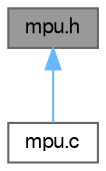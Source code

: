 digraph "mpu.h"
{
 // LATEX_PDF_SIZE
  bgcolor="transparent";
  edge [fontname=FreeSans,fontsize=10,labelfontname=FreeSans,labelfontsize=10];
  node [fontname=FreeSans,fontsize=10,shape=box,height=0.2,width=0.4];
  Node1 [label="mpu.h",height=0.2,width=0.4,color="gray40", fillcolor="grey60", style="filled", fontcolor="black",tooltip="SAMV70/SAMV71/SAME70/SAMS70-XULTRA board mpu config."];
  Node1 -> Node2 [dir="back",color="steelblue1",style="solid"];
  Node2 [label="mpu.c",height=0.2,width=0.4,color="grey40", fillcolor="white", style="filled",URL="$mpu_8c.html",tooltip="SAMV70/SAMV71/SAME70/SAMS70-XULTRA board mpu config."];
}
